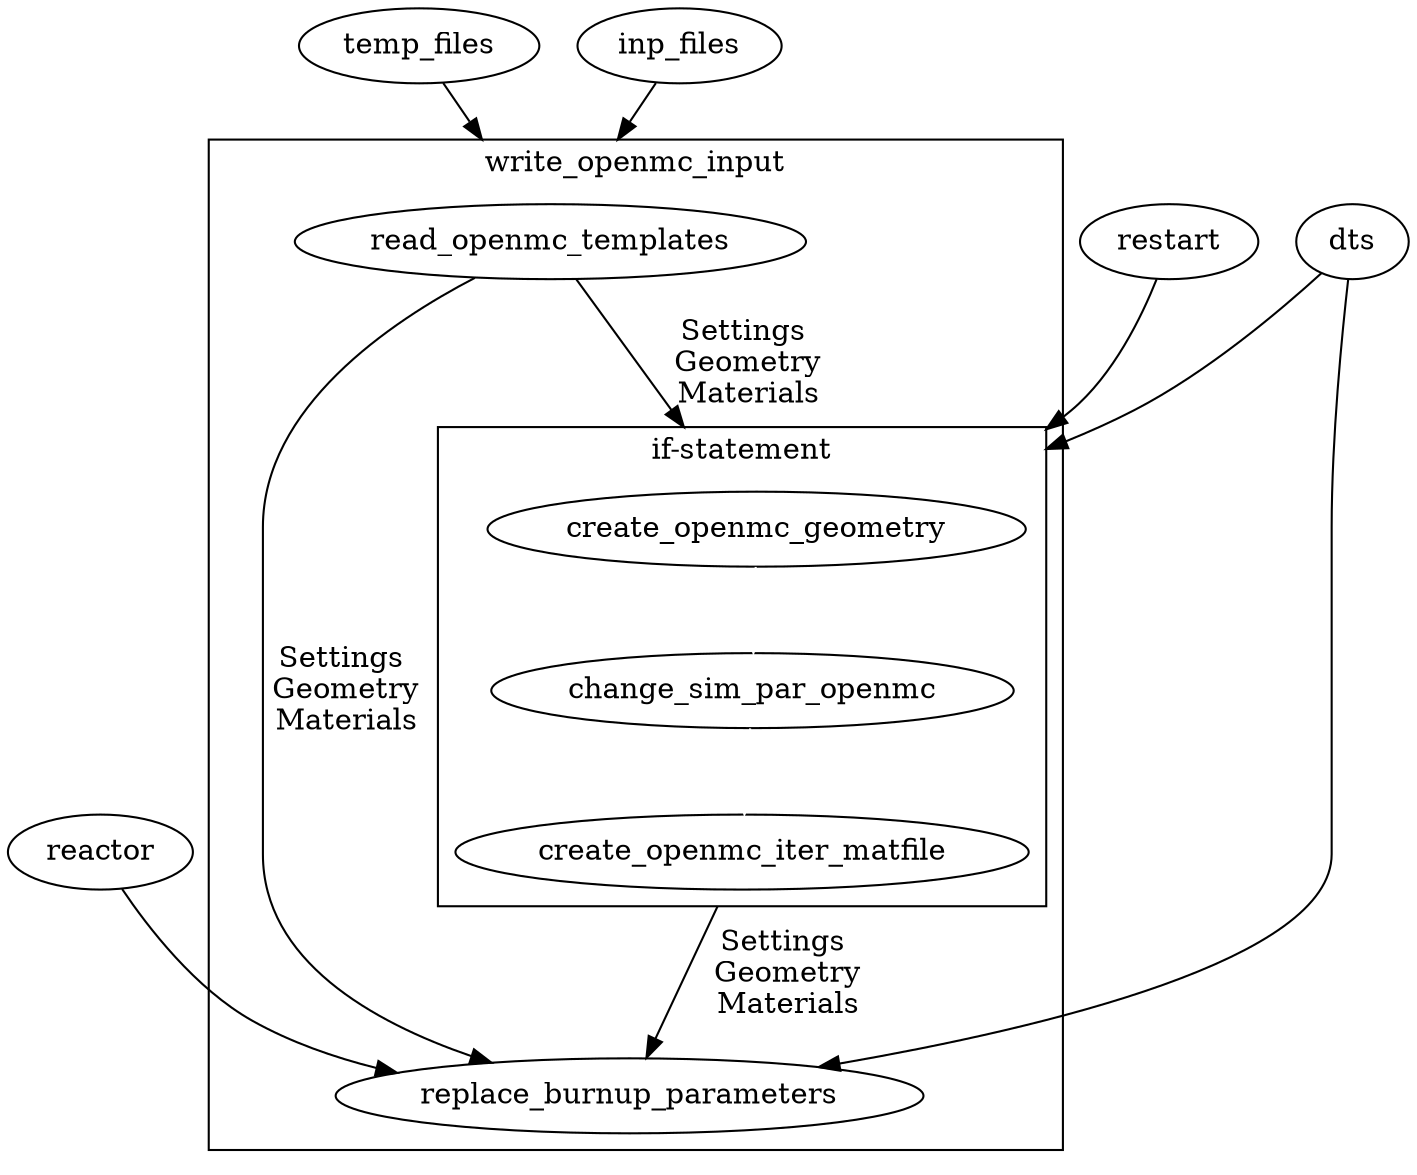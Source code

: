 digraph {
	compound=true
	subgraph cluster_owdi {
		compound=true label=write_openmc_input
		subgraph cluster_owdi_init {
			compound=true label="if-statement"
			create_openmc_geometry -> change_sim_par_openmc [color=white]
			change_sim_par_openmc -> create_openmc_iter_matfile [color=white]
		}
		read_openmc_templates -> create_openmc_geometry [label="Settings
 Geometry
 Materials
" lhead=cluster_owdi_init]
		create_openmc_iter_matfile -> replace_burnup_parameters [label="Settings
 Geometry
 Materials
" ltail=cluster_owdi_init]
		read_openmc_templates -> replace_burnup_parameters [label="Settings
 Geometry
 Materials
"]
	}
	temp_files -> read_openmc_templates [lhead=cluster_owdi]
	inp_files -> read_openmc_templates [lhead=cluster_owdi]
	reactor -> replace_burnup_parameters
	dts -> create_openmc_geometry [lhead=cluster_owdi_init]
	dts -> replace_burnup_parameters
	restart -> create_openmc_geometry [lhead=cluster_owdi_init]
}
